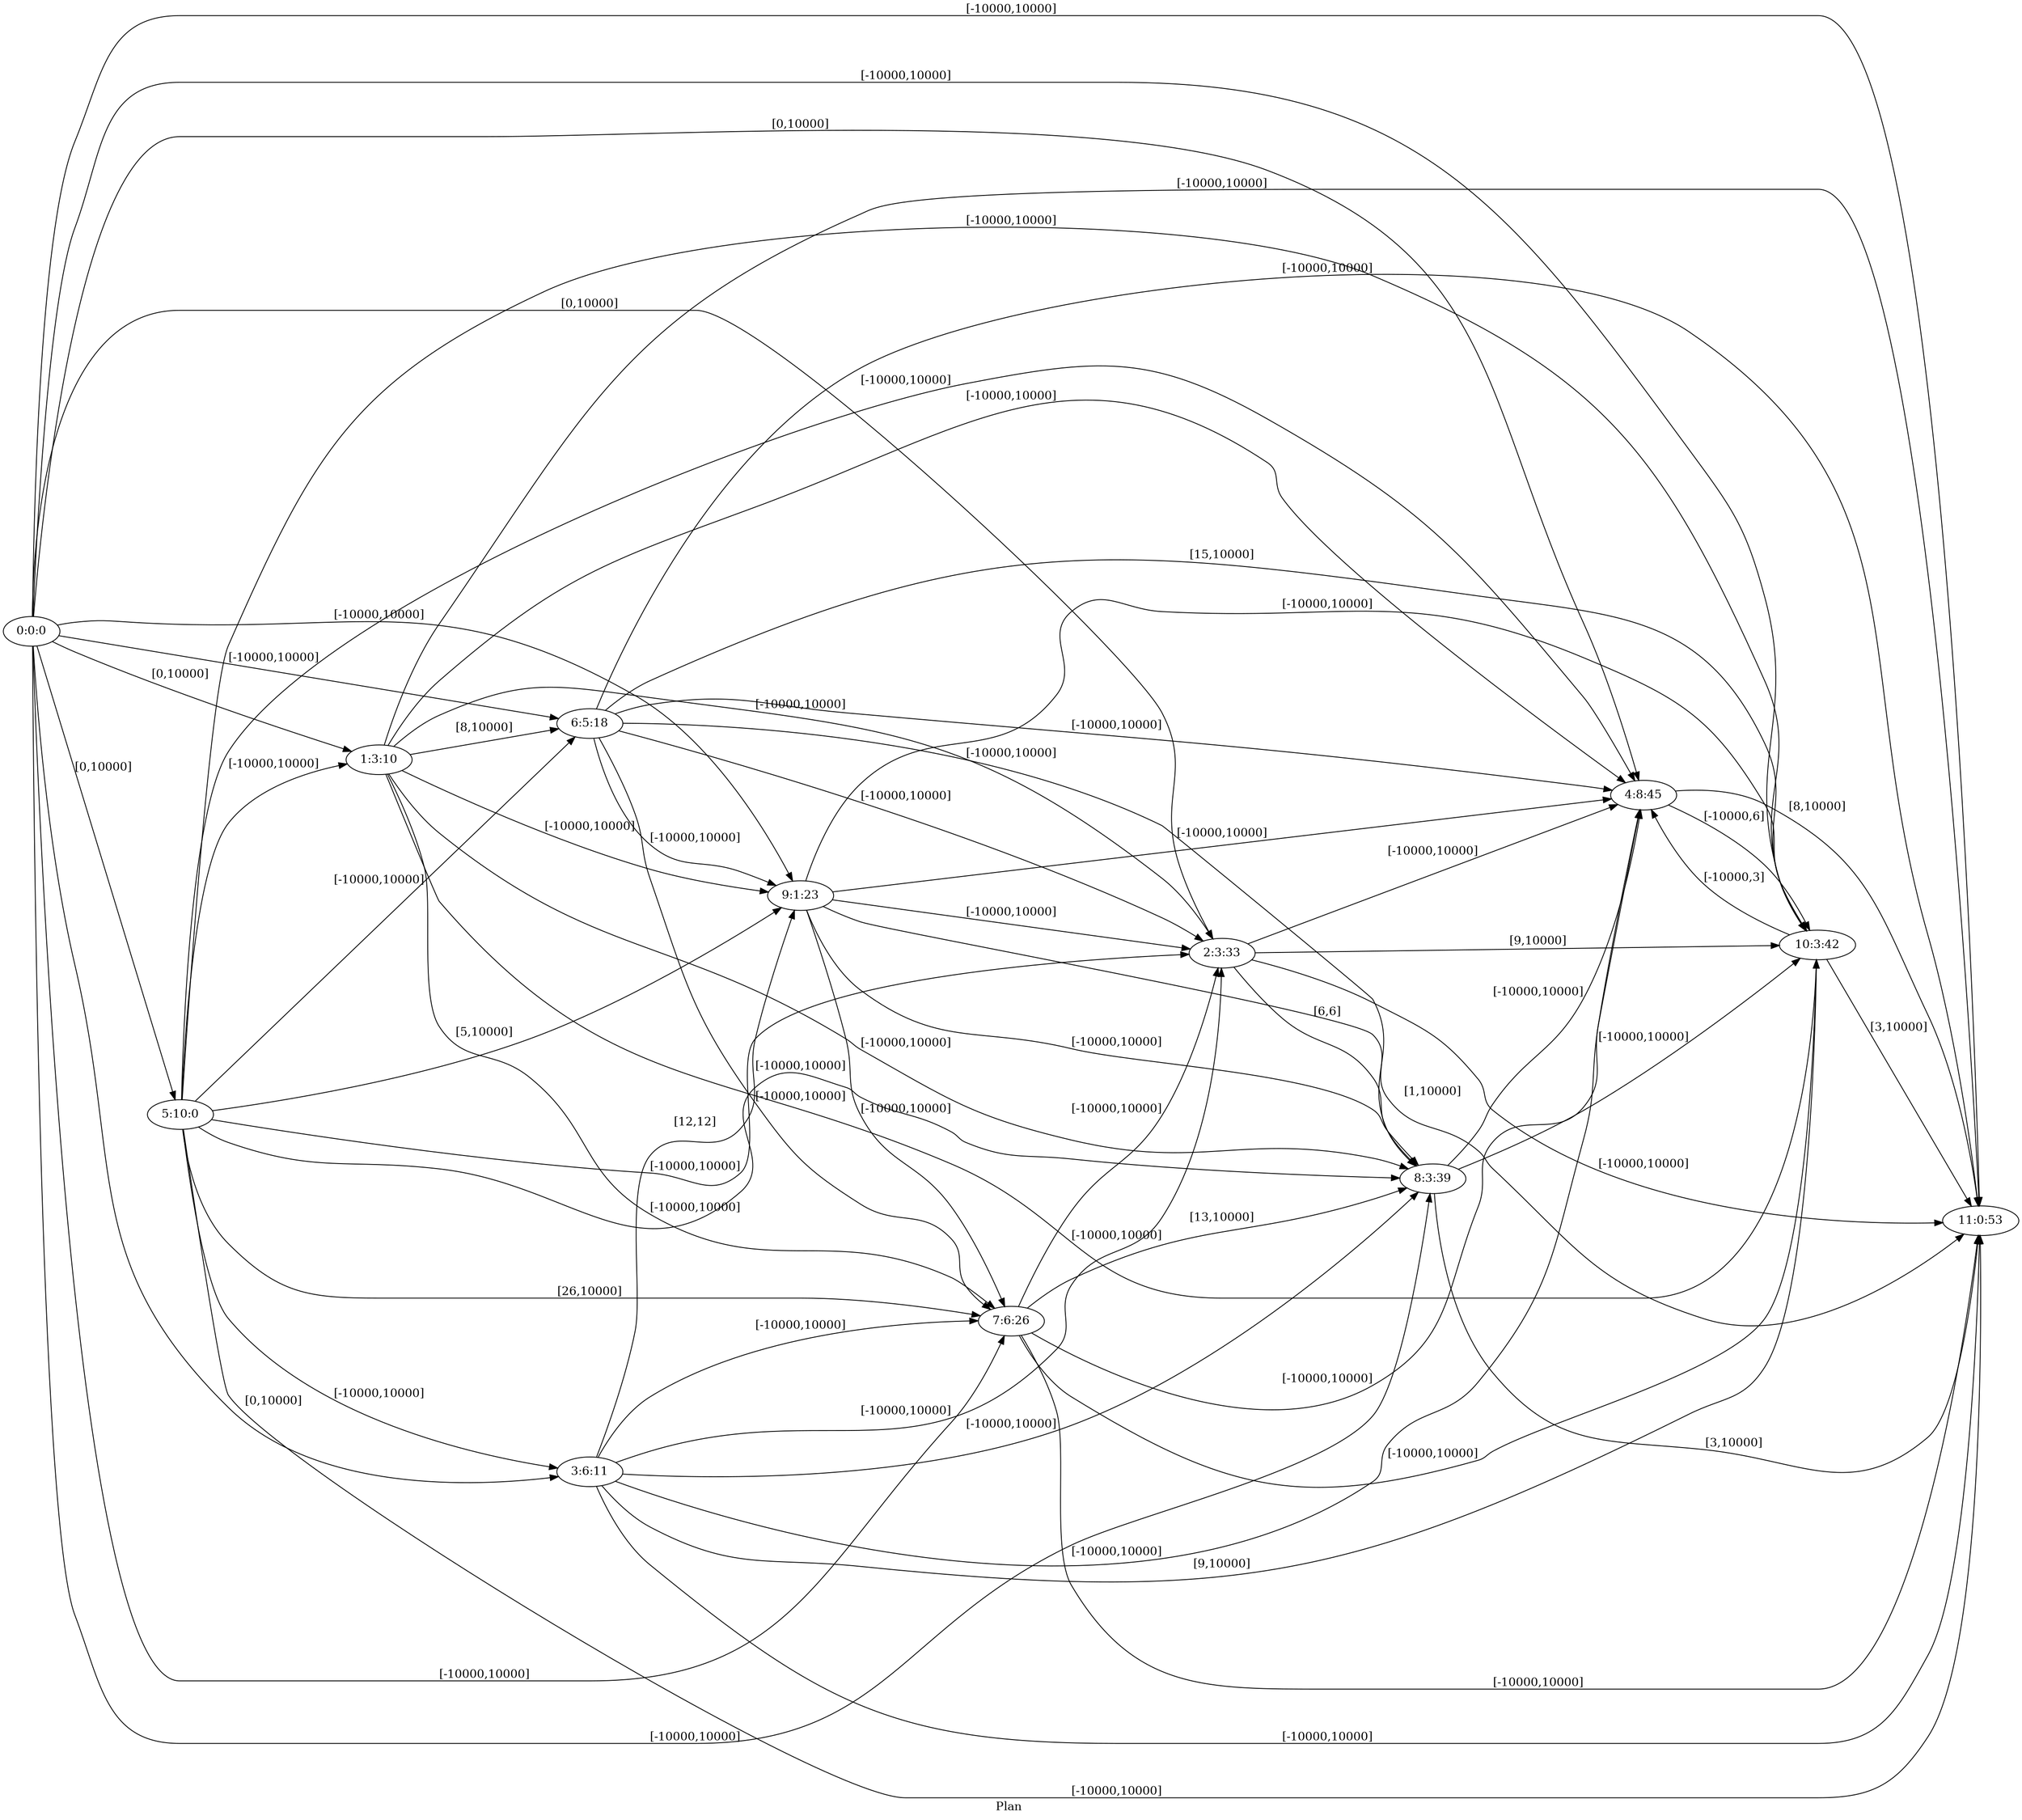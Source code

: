 digraph G {
 rankdir = LR;
 nodesep = .45; 
 size = 30;
label="Plan ";
 fldt = 0.656535;
"0:0:0"->"1:3:10"[ label = "[0,10000]"];
"0:0:0"->"2:3:33"[ label = "[0,10000]"];
"0:0:0"->"3:6:11"[ label = "[0,10000]"];
"0:0:0"->"4:8:45"[ label = "[0,10000]"];
"0:0:0"->"5:10:0"[ label = "[0,10000]"];
"0:0:0"->"6:5:18"[ label = "[-10000,10000]"];
"0:0:0"->"7:6:26"[ label = "[-10000,10000]"];
"0:0:0"->"8:3:39"[ label = "[-10000,10000]"];
"0:0:0"->"9:1:23"[ label = "[-10000,10000]"];
"0:0:0"->"10:3:42"[ label = "[-10000,10000]"];
"0:0:0"->"11:0:53"[ label = "[-10000,10000]"];
"1:3:10"->"2:3:33"[ label = "[-10000,10000]"];
"1:3:10"->"4:8:45"[ label = "[-10000,10000]"];
"1:3:10"->"6:5:18"[ label = "[8,10000]"];
"1:3:10"->"7:6:26"[ label = "[-10000,10000]"];
"1:3:10"->"8:3:39"[ label = "[-10000,10000]"];
"1:3:10"->"9:1:23"[ label = "[-10000,10000]"];
"1:3:10"->"10:3:42"[ label = "[-10000,10000]"];
"1:3:10"->"11:0:53"[ label = "[-10000,10000]"];
"2:3:33"->"4:8:45"[ label = "[-10000,10000]"];
"2:3:33"->"8:3:39"[ label = "[6,6]"];
"2:3:33"->"10:3:42"[ label = "[9,10000]"];
"2:3:33"->"11:0:53"[ label = "[-10000,10000]"];
"3:6:11"->"2:3:33"[ label = "[-10000,10000]"];
"3:6:11"->"4:8:45"[ label = "[-10000,10000]"];
"3:6:11"->"7:6:26"[ label = "[-10000,10000]"];
"3:6:11"->"8:3:39"[ label = "[-10000,10000]"];
"3:6:11"->"9:1:23"[ label = "[12,12]"];
"3:6:11"->"10:3:42"[ label = "[9,10000]"];
"3:6:11"->"11:0:53"[ label = "[-10000,10000]"];
"4:8:45"->"10:3:42"[ label = "[-10000,6]"];
"4:8:45"->"11:0:53"[ label = "[8,10000]"];
"5:10:0"->"1:3:10"[ label = "[-10000,10000]"];
"5:10:0"->"2:3:33"[ label = "[-10000,10000]"];
"5:10:0"->"3:6:11"[ label = "[-10000,10000]"];
"5:10:0"->"4:8:45"[ label = "[-10000,10000]"];
"5:10:0"->"6:5:18"[ label = "[-10000,10000]"];
"5:10:0"->"7:6:26"[ label = "[26,10000]"];
"5:10:0"->"8:3:39"[ label = "[-10000,10000]"];
"5:10:0"->"9:1:23"[ label = "[5,10000]"];
"5:10:0"->"10:3:42"[ label = "[-10000,10000]"];
"5:10:0"->"11:0:53"[ label = "[-10000,10000]"];
"6:5:18"->"2:3:33"[ label = "[-10000,10000]"];
"6:5:18"->"4:8:45"[ label = "[-10000,10000]"];
"6:5:18"->"7:6:26"[ label = "[-10000,10000]"];
"6:5:18"->"8:3:39"[ label = "[-10000,10000]"];
"6:5:18"->"9:1:23"[ label = "[-10000,10000]"];
"6:5:18"->"10:3:42"[ label = "[15,10000]"];
"6:5:18"->"11:0:53"[ label = "[-10000,10000]"];
"7:6:26"->"2:3:33"[ label = "[-10000,10000]"];
"7:6:26"->"4:8:45"[ label = "[-10000,10000]"];
"7:6:26"->"8:3:39"[ label = "[13,10000]"];
"7:6:26"->"10:3:42"[ label = "[-10000,10000]"];
"7:6:26"->"11:0:53"[ label = "[-10000,10000]"];
"8:3:39"->"4:8:45"[ label = "[-10000,10000]"];
"8:3:39"->"10:3:42"[ label = "[-10000,10000]"];
"8:3:39"->"11:0:53"[ label = "[3,10000]"];
"9:1:23"->"2:3:33"[ label = "[-10000,10000]"];
"9:1:23"->"4:8:45"[ label = "[-10000,10000]"];
"9:1:23"->"7:6:26"[ label = "[-10000,10000]"];
"9:1:23"->"8:3:39"[ label = "[-10000,10000]"];
"9:1:23"->"10:3:42"[ label = "[-10000,10000]"];
"9:1:23"->"11:0:53"[ label = "[1,10000]"];
"10:3:42"->"4:8:45"[ label = "[-10000,3]"];
"10:3:42"->"11:0:53"[ label = "[3,10000]"];
}
